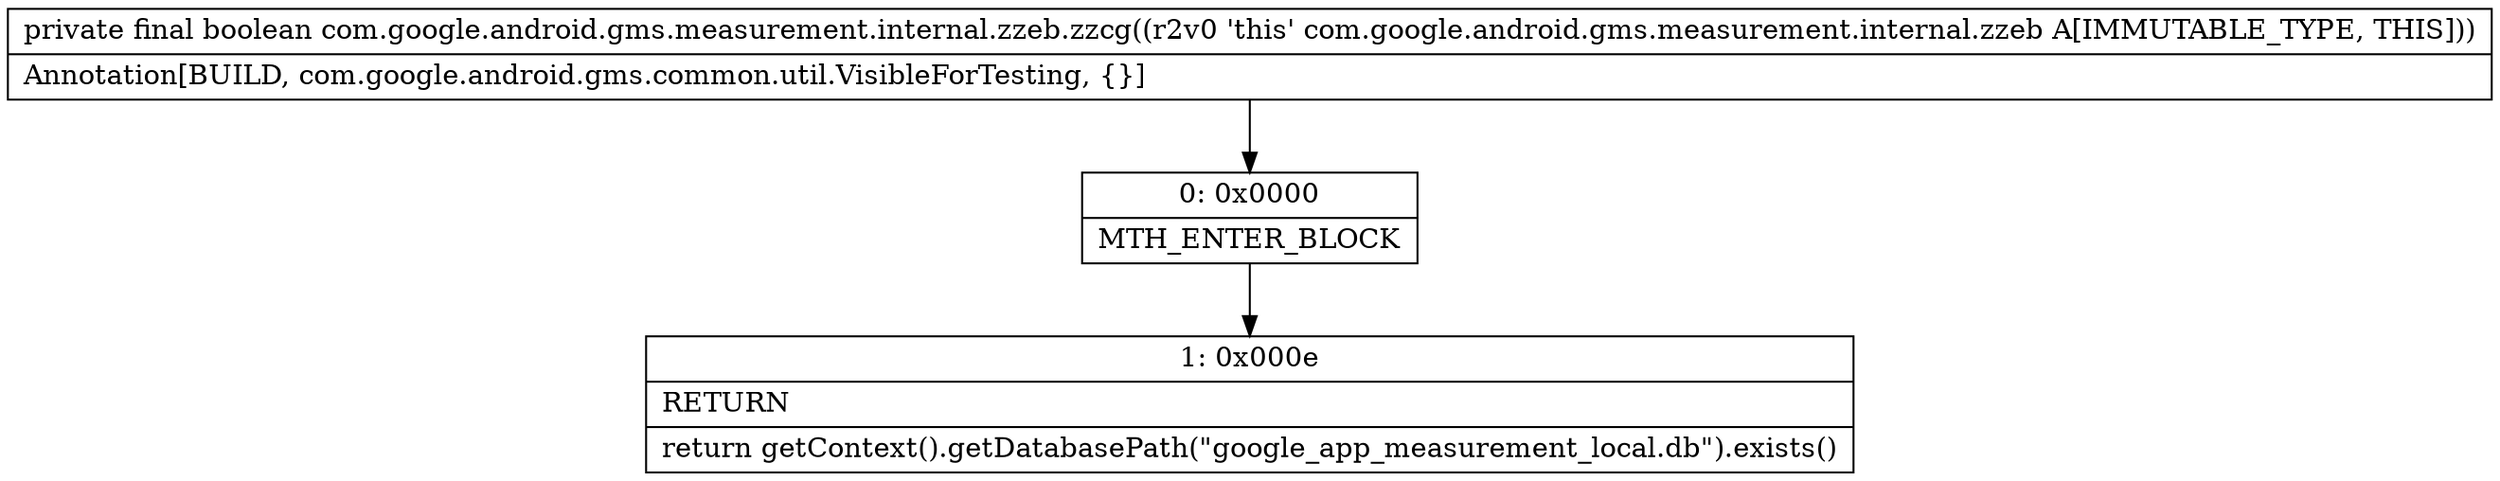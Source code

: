 digraph "CFG forcom.google.android.gms.measurement.internal.zzeb.zzcg()Z" {
Node_0 [shape=record,label="{0\:\ 0x0000|MTH_ENTER_BLOCK\l}"];
Node_1 [shape=record,label="{1\:\ 0x000e|RETURN\l|return getContext().getDatabasePath(\"google_app_measurement_local.db\").exists()\l}"];
MethodNode[shape=record,label="{private final boolean com.google.android.gms.measurement.internal.zzeb.zzcg((r2v0 'this' com.google.android.gms.measurement.internal.zzeb A[IMMUTABLE_TYPE, THIS]))  | Annotation[BUILD, com.google.android.gms.common.util.VisibleForTesting, \{\}]\l}"];
MethodNode -> Node_0;
Node_0 -> Node_1;
}

